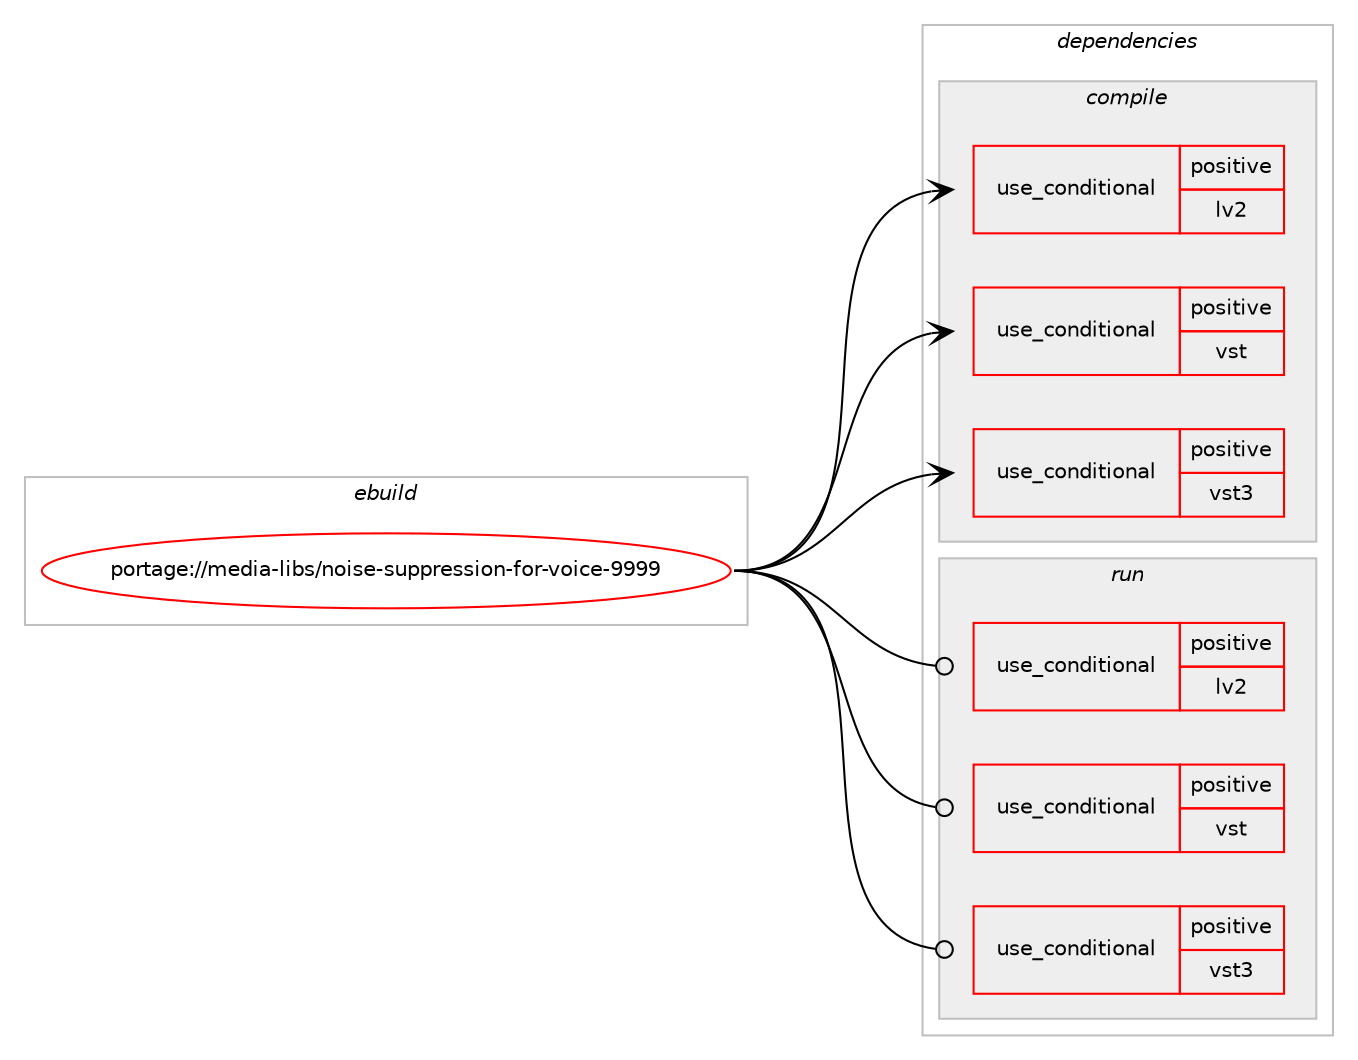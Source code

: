 digraph prolog {

# *************
# Graph options
# *************

newrank=true;
concentrate=true;
compound=true;
graph [rankdir=LR,fontname=Helvetica,fontsize=10,ranksep=1.5];#, ranksep=2.5, nodesep=0.2];
edge  [arrowhead=vee];
node  [fontname=Helvetica,fontsize=10];

# **********
# The ebuild
# **********

subgraph cluster_leftcol {
color=gray;
rank=same;
label=<<i>ebuild</i>>;
id [label="portage://media-libs/noise-suppression-for-voice-9999", color=red, width=4, href="../media-libs/noise-suppression-for-voice-9999.svg"];
}

# ****************
# The dependencies
# ****************

subgraph cluster_midcol {
color=gray;
label=<<i>dependencies</i>>;
subgraph cluster_compile {
fillcolor="#eeeeee";
style=filled;
label=<<i>compile</i>>;
subgraph cond75048 {
dependency157725 [label=<<TABLE BORDER="0" CELLBORDER="1" CELLSPACING="0" CELLPADDING="4"><TR><TD ROWSPAN="3" CELLPADDING="10">use_conditional</TD></TR><TR><TD>positive</TD></TR><TR><TD>lv2</TD></TR></TABLE>>, shape=none, color=red];
# *** BEGIN UNKNOWN DEPENDENCY TYPE (TODO) ***
# dependency157725 -> package_dependency(portage://media-libs/noise-suppression-for-voice-9999,install,no,media-libs,freetype,none,[,,],[],[])
# *** END UNKNOWN DEPENDENCY TYPE (TODO) ***

# *** BEGIN UNKNOWN DEPENDENCY TYPE (TODO) ***
# dependency157725 -> package_dependency(portage://media-libs/noise-suppression-for-voice-9999,install,no,x11-libs,libX11,none,[,,],[],[])
# *** END UNKNOWN DEPENDENCY TYPE (TODO) ***

# *** BEGIN UNKNOWN DEPENDENCY TYPE (TODO) ***
# dependency157725 -> package_dependency(portage://media-libs/noise-suppression-for-voice-9999,install,no,x11-libs,libXcursor,none,[,,],[],[])
# *** END UNKNOWN DEPENDENCY TYPE (TODO) ***

# *** BEGIN UNKNOWN DEPENDENCY TYPE (TODO) ***
# dependency157725 -> package_dependency(portage://media-libs/noise-suppression-for-voice-9999,install,no,x11-libs,libXinerama,none,[,,],[],[])
# *** END UNKNOWN DEPENDENCY TYPE (TODO) ***

# *** BEGIN UNKNOWN DEPENDENCY TYPE (TODO) ***
# dependency157725 -> package_dependency(portage://media-libs/noise-suppression-for-voice-9999,install,no,x11-libs,libXrandr,none,[,,],[],[])
# *** END UNKNOWN DEPENDENCY TYPE (TODO) ***

}
id:e -> dependency157725:w [weight=20,style="solid",arrowhead="vee"];
subgraph cond75049 {
dependency157726 [label=<<TABLE BORDER="0" CELLBORDER="1" CELLSPACING="0" CELLPADDING="4"><TR><TD ROWSPAN="3" CELLPADDING="10">use_conditional</TD></TR><TR><TD>positive</TD></TR><TR><TD>vst</TD></TR></TABLE>>, shape=none, color=red];
# *** BEGIN UNKNOWN DEPENDENCY TYPE (TODO) ***
# dependency157726 -> package_dependency(portage://media-libs/noise-suppression-for-voice-9999,install,no,media-libs,freetype,none,[,,],[],[])
# *** END UNKNOWN DEPENDENCY TYPE (TODO) ***

# *** BEGIN UNKNOWN DEPENDENCY TYPE (TODO) ***
# dependency157726 -> package_dependency(portage://media-libs/noise-suppression-for-voice-9999,install,no,x11-libs,libX11,none,[,,],[],[])
# *** END UNKNOWN DEPENDENCY TYPE (TODO) ***

# *** BEGIN UNKNOWN DEPENDENCY TYPE (TODO) ***
# dependency157726 -> package_dependency(portage://media-libs/noise-suppression-for-voice-9999,install,no,x11-libs,libXcursor,none,[,,],[],[])
# *** END UNKNOWN DEPENDENCY TYPE (TODO) ***

# *** BEGIN UNKNOWN DEPENDENCY TYPE (TODO) ***
# dependency157726 -> package_dependency(portage://media-libs/noise-suppression-for-voice-9999,install,no,x11-libs,libXinerama,none,[,,],[],[])
# *** END UNKNOWN DEPENDENCY TYPE (TODO) ***

# *** BEGIN UNKNOWN DEPENDENCY TYPE (TODO) ***
# dependency157726 -> package_dependency(portage://media-libs/noise-suppression-for-voice-9999,install,no,x11-libs,libXrandr,none,[,,],[],[])
# *** END UNKNOWN DEPENDENCY TYPE (TODO) ***

}
id:e -> dependency157726:w [weight=20,style="solid",arrowhead="vee"];
subgraph cond75050 {
dependency157727 [label=<<TABLE BORDER="0" CELLBORDER="1" CELLSPACING="0" CELLPADDING="4"><TR><TD ROWSPAN="3" CELLPADDING="10">use_conditional</TD></TR><TR><TD>positive</TD></TR><TR><TD>vst3</TD></TR></TABLE>>, shape=none, color=red];
# *** BEGIN UNKNOWN DEPENDENCY TYPE (TODO) ***
# dependency157727 -> package_dependency(portage://media-libs/noise-suppression-for-voice-9999,install,no,media-libs,freetype,none,[,,],[],[])
# *** END UNKNOWN DEPENDENCY TYPE (TODO) ***

# *** BEGIN UNKNOWN DEPENDENCY TYPE (TODO) ***
# dependency157727 -> package_dependency(portage://media-libs/noise-suppression-for-voice-9999,install,no,x11-libs,libX11,none,[,,],[],[])
# *** END UNKNOWN DEPENDENCY TYPE (TODO) ***

# *** BEGIN UNKNOWN DEPENDENCY TYPE (TODO) ***
# dependency157727 -> package_dependency(portage://media-libs/noise-suppression-for-voice-9999,install,no,x11-libs,libXcursor,none,[,,],[],[])
# *** END UNKNOWN DEPENDENCY TYPE (TODO) ***

# *** BEGIN UNKNOWN DEPENDENCY TYPE (TODO) ***
# dependency157727 -> package_dependency(portage://media-libs/noise-suppression-for-voice-9999,install,no,x11-libs,libXinerama,none,[,,],[],[])
# *** END UNKNOWN DEPENDENCY TYPE (TODO) ***

# *** BEGIN UNKNOWN DEPENDENCY TYPE (TODO) ***
# dependency157727 -> package_dependency(portage://media-libs/noise-suppression-for-voice-9999,install,no,x11-libs,libXrandr,none,[,,],[],[])
# *** END UNKNOWN DEPENDENCY TYPE (TODO) ***

}
id:e -> dependency157727:w [weight=20,style="solid",arrowhead="vee"];
}
subgraph cluster_compileandrun {
fillcolor="#eeeeee";
style=filled;
label=<<i>compile and run</i>>;
}
subgraph cluster_run {
fillcolor="#eeeeee";
style=filled;
label=<<i>run</i>>;
subgraph cond75051 {
dependency157728 [label=<<TABLE BORDER="0" CELLBORDER="1" CELLSPACING="0" CELLPADDING="4"><TR><TD ROWSPAN="3" CELLPADDING="10">use_conditional</TD></TR><TR><TD>positive</TD></TR><TR><TD>lv2</TD></TR></TABLE>>, shape=none, color=red];
# *** BEGIN UNKNOWN DEPENDENCY TYPE (TODO) ***
# dependency157728 -> package_dependency(portage://media-libs/noise-suppression-for-voice-9999,run,no,media-libs,freetype,none,[,,],[],[])
# *** END UNKNOWN DEPENDENCY TYPE (TODO) ***

# *** BEGIN UNKNOWN DEPENDENCY TYPE (TODO) ***
# dependency157728 -> package_dependency(portage://media-libs/noise-suppression-for-voice-9999,run,no,x11-libs,libX11,none,[,,],[],[])
# *** END UNKNOWN DEPENDENCY TYPE (TODO) ***

# *** BEGIN UNKNOWN DEPENDENCY TYPE (TODO) ***
# dependency157728 -> package_dependency(portage://media-libs/noise-suppression-for-voice-9999,run,no,x11-libs,libXcursor,none,[,,],[],[])
# *** END UNKNOWN DEPENDENCY TYPE (TODO) ***

# *** BEGIN UNKNOWN DEPENDENCY TYPE (TODO) ***
# dependency157728 -> package_dependency(portage://media-libs/noise-suppression-for-voice-9999,run,no,x11-libs,libXinerama,none,[,,],[],[])
# *** END UNKNOWN DEPENDENCY TYPE (TODO) ***

# *** BEGIN UNKNOWN DEPENDENCY TYPE (TODO) ***
# dependency157728 -> package_dependency(portage://media-libs/noise-suppression-for-voice-9999,run,no,x11-libs,libXrandr,none,[,,],[],[])
# *** END UNKNOWN DEPENDENCY TYPE (TODO) ***

}
id:e -> dependency157728:w [weight=20,style="solid",arrowhead="odot"];
subgraph cond75052 {
dependency157729 [label=<<TABLE BORDER="0" CELLBORDER="1" CELLSPACING="0" CELLPADDING="4"><TR><TD ROWSPAN="3" CELLPADDING="10">use_conditional</TD></TR><TR><TD>positive</TD></TR><TR><TD>vst</TD></TR></TABLE>>, shape=none, color=red];
# *** BEGIN UNKNOWN DEPENDENCY TYPE (TODO) ***
# dependency157729 -> package_dependency(portage://media-libs/noise-suppression-for-voice-9999,run,no,media-libs,freetype,none,[,,],[],[])
# *** END UNKNOWN DEPENDENCY TYPE (TODO) ***

# *** BEGIN UNKNOWN DEPENDENCY TYPE (TODO) ***
# dependency157729 -> package_dependency(portage://media-libs/noise-suppression-for-voice-9999,run,no,x11-libs,libX11,none,[,,],[],[])
# *** END UNKNOWN DEPENDENCY TYPE (TODO) ***

# *** BEGIN UNKNOWN DEPENDENCY TYPE (TODO) ***
# dependency157729 -> package_dependency(portage://media-libs/noise-suppression-for-voice-9999,run,no,x11-libs,libXcursor,none,[,,],[],[])
# *** END UNKNOWN DEPENDENCY TYPE (TODO) ***

# *** BEGIN UNKNOWN DEPENDENCY TYPE (TODO) ***
# dependency157729 -> package_dependency(portage://media-libs/noise-suppression-for-voice-9999,run,no,x11-libs,libXinerama,none,[,,],[],[])
# *** END UNKNOWN DEPENDENCY TYPE (TODO) ***

# *** BEGIN UNKNOWN DEPENDENCY TYPE (TODO) ***
# dependency157729 -> package_dependency(portage://media-libs/noise-suppression-for-voice-9999,run,no,x11-libs,libXrandr,none,[,,],[],[])
# *** END UNKNOWN DEPENDENCY TYPE (TODO) ***

}
id:e -> dependency157729:w [weight=20,style="solid",arrowhead="odot"];
subgraph cond75053 {
dependency157730 [label=<<TABLE BORDER="0" CELLBORDER="1" CELLSPACING="0" CELLPADDING="4"><TR><TD ROWSPAN="3" CELLPADDING="10">use_conditional</TD></TR><TR><TD>positive</TD></TR><TR><TD>vst3</TD></TR></TABLE>>, shape=none, color=red];
# *** BEGIN UNKNOWN DEPENDENCY TYPE (TODO) ***
# dependency157730 -> package_dependency(portage://media-libs/noise-suppression-for-voice-9999,run,no,media-libs,freetype,none,[,,],[],[])
# *** END UNKNOWN DEPENDENCY TYPE (TODO) ***

# *** BEGIN UNKNOWN DEPENDENCY TYPE (TODO) ***
# dependency157730 -> package_dependency(portage://media-libs/noise-suppression-for-voice-9999,run,no,x11-libs,libX11,none,[,,],[],[])
# *** END UNKNOWN DEPENDENCY TYPE (TODO) ***

# *** BEGIN UNKNOWN DEPENDENCY TYPE (TODO) ***
# dependency157730 -> package_dependency(portage://media-libs/noise-suppression-for-voice-9999,run,no,x11-libs,libXcursor,none,[,,],[],[])
# *** END UNKNOWN DEPENDENCY TYPE (TODO) ***

# *** BEGIN UNKNOWN DEPENDENCY TYPE (TODO) ***
# dependency157730 -> package_dependency(portage://media-libs/noise-suppression-for-voice-9999,run,no,x11-libs,libXinerama,none,[,,],[],[])
# *** END UNKNOWN DEPENDENCY TYPE (TODO) ***

# *** BEGIN UNKNOWN DEPENDENCY TYPE (TODO) ***
# dependency157730 -> package_dependency(portage://media-libs/noise-suppression-for-voice-9999,run,no,x11-libs,libXrandr,none,[,,],[],[])
# *** END UNKNOWN DEPENDENCY TYPE (TODO) ***

}
id:e -> dependency157730:w [weight=20,style="solid",arrowhead="odot"];
}
}

# **************
# The candidates
# **************

subgraph cluster_choices {
rank=same;
color=gray;
label=<<i>candidates</i>>;

}

}

